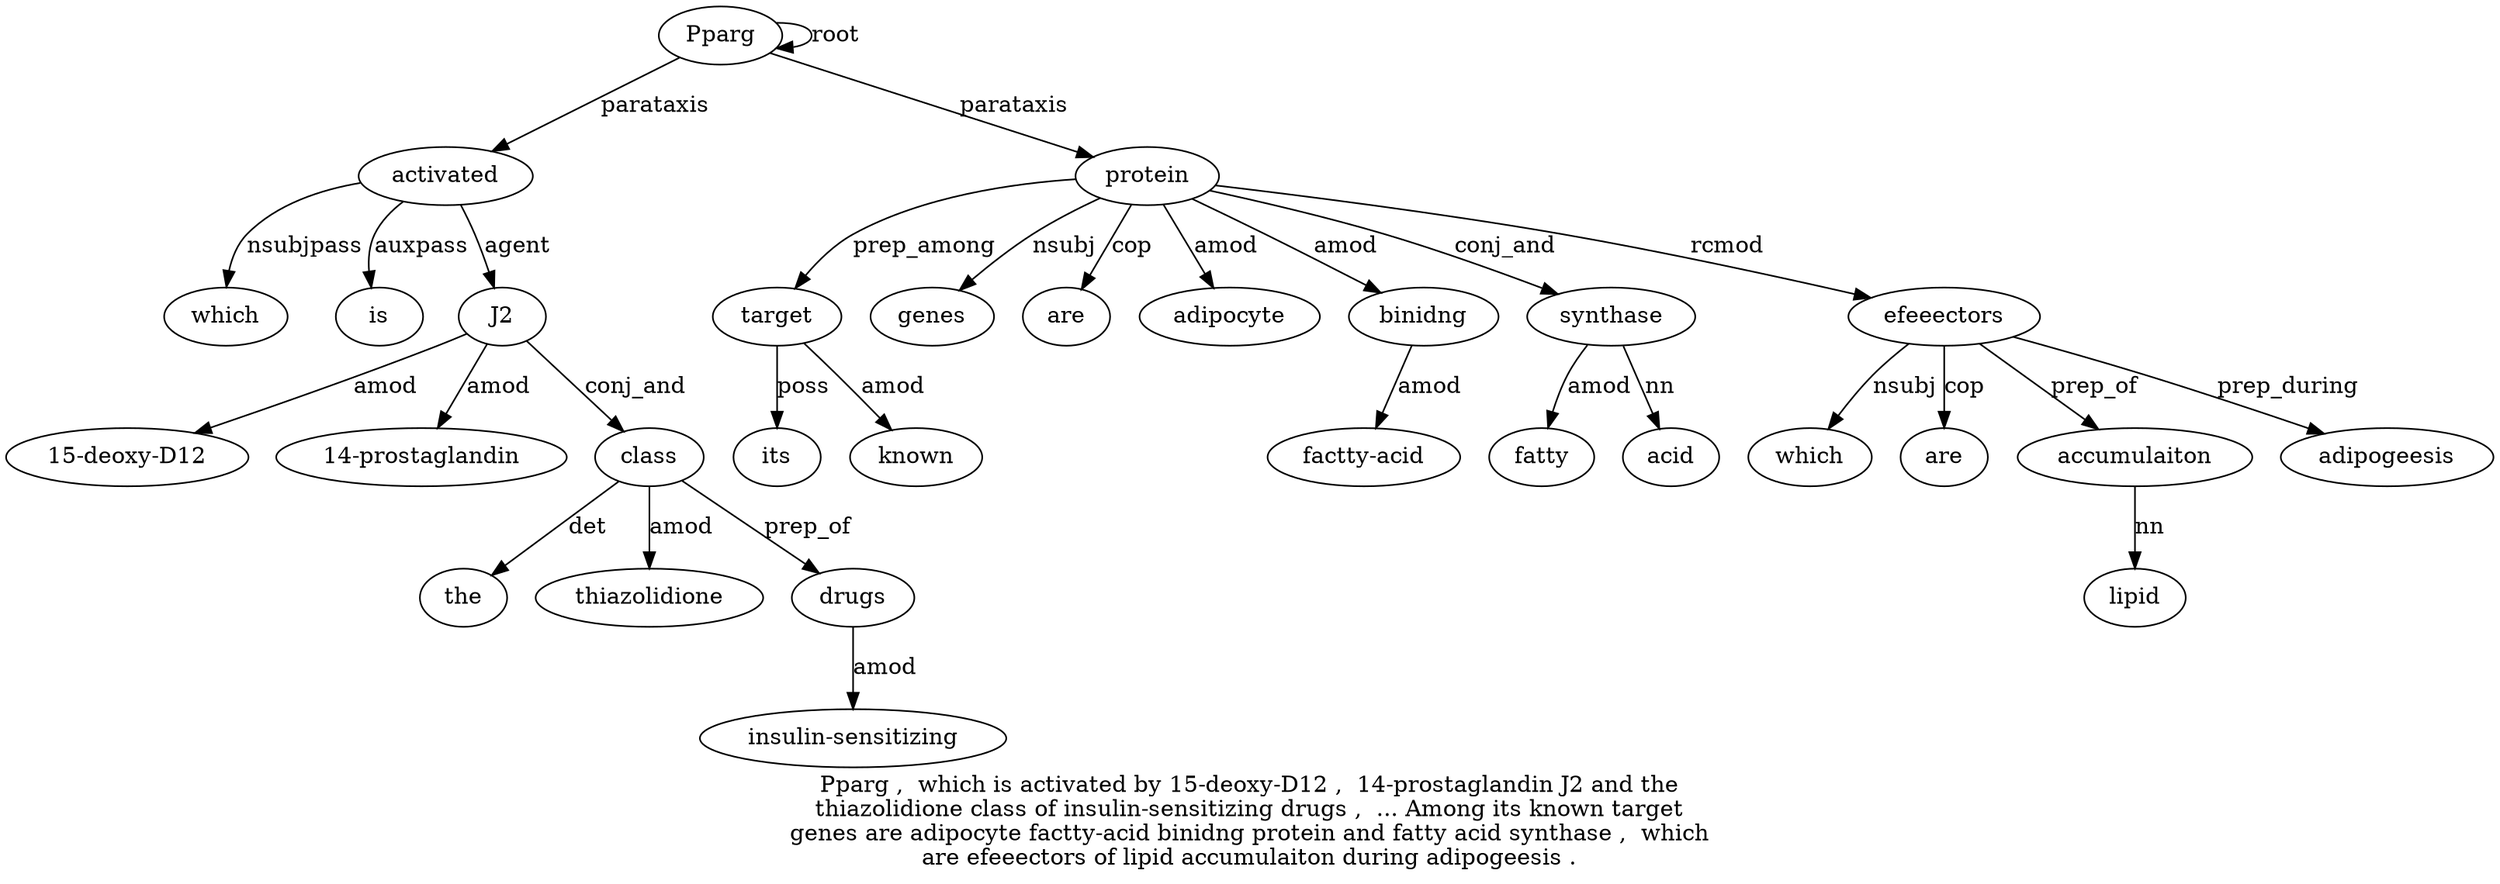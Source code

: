 digraph "Pparg ,  which is activated by 15-deoxy-D12 ,  14-prostaglandin J2 and the thiazolidione class of insulin-sensitizing drugs ,  ... Among its known target genes are adipocyte factty-acid binidng protein and fatty acid synthase ,  which are efeeectors of lipid accumulaiton during adipogeesis ." {
label="Pparg ,  which is activated by 15-deoxy-D12 ,  14-prostaglandin J2 and the
thiazolidione class of insulin-sensitizing drugs ,  ... Among its known target
genes are adipocyte factty-acid binidng protein and fatty acid synthase ,  which
are efeeectors of lipid accumulaiton during adipogeesis .";
Pparg1 [style=filled, fillcolor=white, label=Pparg];
Pparg1 -> Pparg1  [label=root];
activated5 [style=filled, fillcolor=white, label=activated];
which3 [style=filled, fillcolor=white, label=which];
activated5 -> which3  [label=nsubjpass];
is4 [style=filled, fillcolor=white, label=is];
activated5 -> is4  [label=auxpass];
Pparg1 -> activated5  [label=parataxis];
J210 [style=filled, fillcolor=white, label=J2];
"15-deoxy-D127" [style=filled, fillcolor=white, label="15-deoxy-D12"];
J210 -> "15-deoxy-D127"  [label=amod];
"14-prostaglandin9" [style=filled, fillcolor=white, label="14-prostaglandin"];
J210 -> "14-prostaglandin9"  [label=amod];
activated5 -> J210  [label=agent];
class14 [style=filled, fillcolor=white, label=class];
the12 [style=filled, fillcolor=white, label=the];
class14 -> the12  [label=det];
thiazolidione13 [style=filled, fillcolor=white, label=thiazolidione];
class14 -> thiazolidione13  [label=amod];
J210 -> class14  [label=conj_and];
drugs17 [style=filled, fillcolor=white, label=drugs];
"insulin-sensitizing16" [style=filled, fillcolor=white, label="insulin-sensitizing"];
drugs17 -> "insulin-sensitizing16"  [label=amod];
class14 -> drugs17  [label=prep_of];
target23 [style=filled, fillcolor=white, label=target];
its21 [style=filled, fillcolor=white, label=its];
target23 -> its21  [label=poss];
known22 [style=filled, fillcolor=white, label=known];
target23 -> known22  [label=amod];
protein29 [style=filled, fillcolor=white, label=protein];
protein29 -> target23  [label=prep_among];
genes24 [style=filled, fillcolor=white, label=genes];
protein29 -> genes24  [label=nsubj];
are25 [style=filled, fillcolor=white, label=are];
protein29 -> are25  [label=cop];
adipocyte26 [style=filled, fillcolor=white, label=adipocyte];
protein29 -> adipocyte26  [label=amod];
binidng28 [style=filled, fillcolor=white, label=binidng];
"factty-acid27" [style=filled, fillcolor=white, label="factty-acid"];
binidng28 -> "factty-acid27"  [label=amod];
protein29 -> binidng28  [label=amod];
Pparg1 -> protein29  [label=parataxis];
synthase33 [style=filled, fillcolor=white, label=synthase];
fatty31 [style=filled, fillcolor=white, label=fatty];
synthase33 -> fatty31  [label=amod];
acid32 [style=filled, fillcolor=white, label=acid];
synthase33 -> acid32  [label=nn];
protein29 -> synthase33  [label=conj_and];
efeeectors37 [style=filled, fillcolor=white, label=efeeectors];
which35 [style=filled, fillcolor=white, label=which];
efeeectors37 -> which35  [label=nsubj];
are36 [style=filled, fillcolor=white, label=are];
efeeectors37 -> are36  [label=cop];
protein29 -> efeeectors37  [label=rcmod];
accumulaiton40 [style=filled, fillcolor=white, label=accumulaiton];
lipid39 [style=filled, fillcolor=white, label=lipid];
accumulaiton40 -> lipid39  [label=nn];
efeeectors37 -> accumulaiton40  [label=prep_of];
adipogeesis42 [style=filled, fillcolor=white, label=adipogeesis];
efeeectors37 -> adipogeesis42  [label=prep_during];
}
